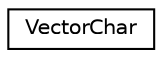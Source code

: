 digraph "Graphical Class Hierarchy"
{
  edge [fontname="Helvetica",fontsize="10",labelfontname="Helvetica",labelfontsize="10"];
  node [fontname="Helvetica",fontsize="10",shape=record];
  rankdir="LR";
  Node0 [label="VectorChar",height=0.2,width=0.4,color="black", fillcolor="white", style="filled",URL="$classVectorChar.html"];
}
